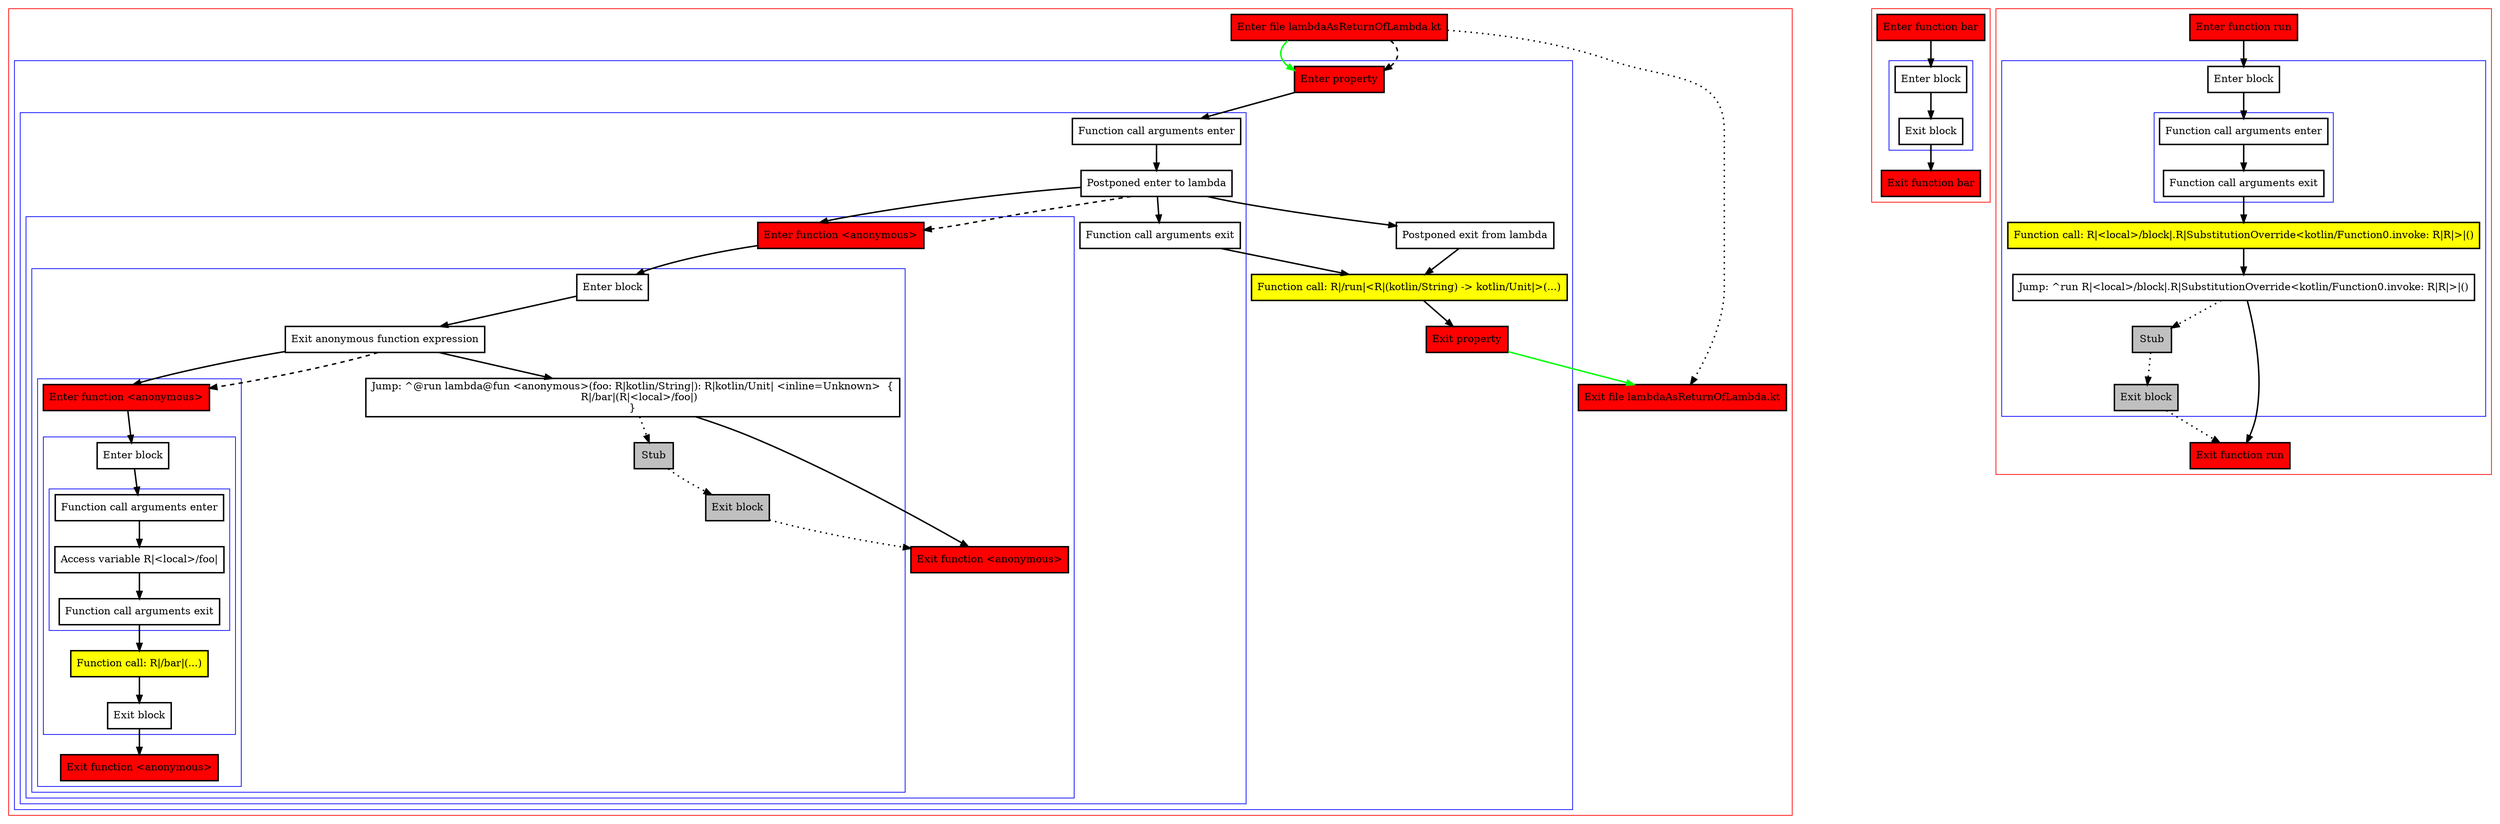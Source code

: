digraph lambdaAsReturnOfLambda_kt {
    graph [nodesep=3]
    node [shape=box penwidth=2]
    edge [penwidth=2]

    subgraph cluster_0 {
        color=red
        0 [label="Enter file lambdaAsReturnOfLambda.kt" style="filled" fillcolor=red];
        subgraph cluster_1 {
            color=blue
            1 [label="Enter property" style="filled" fillcolor=red];
            subgraph cluster_2 {
                color=blue
                2 [label="Function call arguments enter"];
                3 [label="Postponed enter to lambda"];
                subgraph cluster_3 {
                    color=blue
                    4 [label="Enter function <anonymous>" style="filled" fillcolor=red];
                    subgraph cluster_4 {
                        color=blue
                        5 [label="Enter block"];
                        6 [label="Exit anonymous function expression"];
                        subgraph cluster_5 {
                            color=blue
                            7 [label="Enter function <anonymous>" style="filled" fillcolor=red];
                            subgraph cluster_6 {
                                color=blue
                                8 [label="Enter block"];
                                subgraph cluster_7 {
                                    color=blue
                                    9 [label="Function call arguments enter"];
                                    10 [label="Access variable R|<local>/foo|"];
                                    11 [label="Function call arguments exit"];
                                }
                                12 [label="Function call: R|/bar|(...)" style="filled" fillcolor=yellow];
                                13 [label="Exit block"];
                            }
                            14 [label="Exit function <anonymous>" style="filled" fillcolor=red];
                        }
                        15 [label="Jump: ^@run lambda@fun <anonymous>(foo: R|kotlin/String|): R|kotlin/Unit| <inline=Unknown>  {
    R|/bar|(R|<local>/foo|)
}
"];
                        16 [label="Stub" style="filled" fillcolor=gray];
                        17 [label="Exit block" style="filled" fillcolor=gray];
                    }
                    18 [label="Exit function <anonymous>" style="filled" fillcolor=red];
                }
                19 [label="Function call arguments exit"];
            }
            20 [label="Postponed exit from lambda"];
            21 [label="Function call: R|/run|<R|(kotlin/String) -> kotlin/Unit|>(...)" style="filled" fillcolor=yellow];
            22 [label="Exit property" style="filled" fillcolor=red];
        }
        23 [label="Exit file lambdaAsReturnOfLambda.kt" style="filled" fillcolor=red];
    }
    0 -> {1} [color=green];
    0 -> {23} [style=dotted];
    0 -> {1} [style=dashed];
    1 -> {2};
    2 -> {3};
    3 -> {4 19 20};
    3 -> {4} [style=dashed];
    4 -> {5};
    5 -> {6};
    6 -> {7 15};
    6 -> {7} [style=dashed];
    7 -> {8};
    8 -> {9};
    9 -> {10};
    10 -> {11};
    11 -> {12};
    12 -> {13};
    13 -> {14};
    15 -> {18};
    15 -> {16} [style=dotted];
    16 -> {17} [style=dotted];
    17 -> {18} [style=dotted];
    19 -> {21};
    20 -> {21};
    21 -> {22};
    22 -> {23} [color=green];

    subgraph cluster_8 {
        color=red
        24 [label="Enter function bar" style="filled" fillcolor=red];
        subgraph cluster_9 {
            color=blue
            25 [label="Enter block"];
            26 [label="Exit block"];
        }
        27 [label="Exit function bar" style="filled" fillcolor=red];
    }
    24 -> {25};
    25 -> {26};
    26 -> {27};

    subgraph cluster_10 {
        color=red
        28 [label="Enter function run" style="filled" fillcolor=red];
        subgraph cluster_11 {
            color=blue
            29 [label="Enter block"];
            subgraph cluster_12 {
                color=blue
                30 [label="Function call arguments enter"];
                31 [label="Function call arguments exit"];
            }
            32 [label="Function call: R|<local>/block|.R|SubstitutionOverride<kotlin/Function0.invoke: R|R|>|()" style="filled" fillcolor=yellow];
            33 [label="Jump: ^run R|<local>/block|.R|SubstitutionOverride<kotlin/Function0.invoke: R|R|>|()"];
            34 [label="Stub" style="filled" fillcolor=gray];
            35 [label="Exit block" style="filled" fillcolor=gray];
        }
        36 [label="Exit function run" style="filled" fillcolor=red];
    }
    28 -> {29};
    29 -> {30};
    30 -> {31};
    31 -> {32};
    32 -> {33};
    33 -> {36};
    33 -> {34} [style=dotted];
    34 -> {35} [style=dotted];
    35 -> {36} [style=dotted];

}
